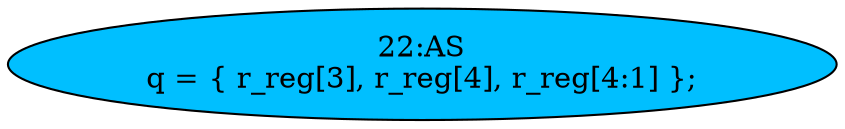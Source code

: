 strict digraph "" {
	node [label="\N"];
	"22:AS"	[ast="<pyverilog.vparser.ast.Assign object at 0x7f865f485dd0>",
		def_var="['q']",
		fillcolor=deepskyblue,
		label="22:AS
q = { r_reg[3], r_reg[4], r_reg[4:1] };",
		statements="[]",
		style=filled,
		typ=Assign,
		use_var="['r_reg', 'r_reg', 'r_reg']"];
}
